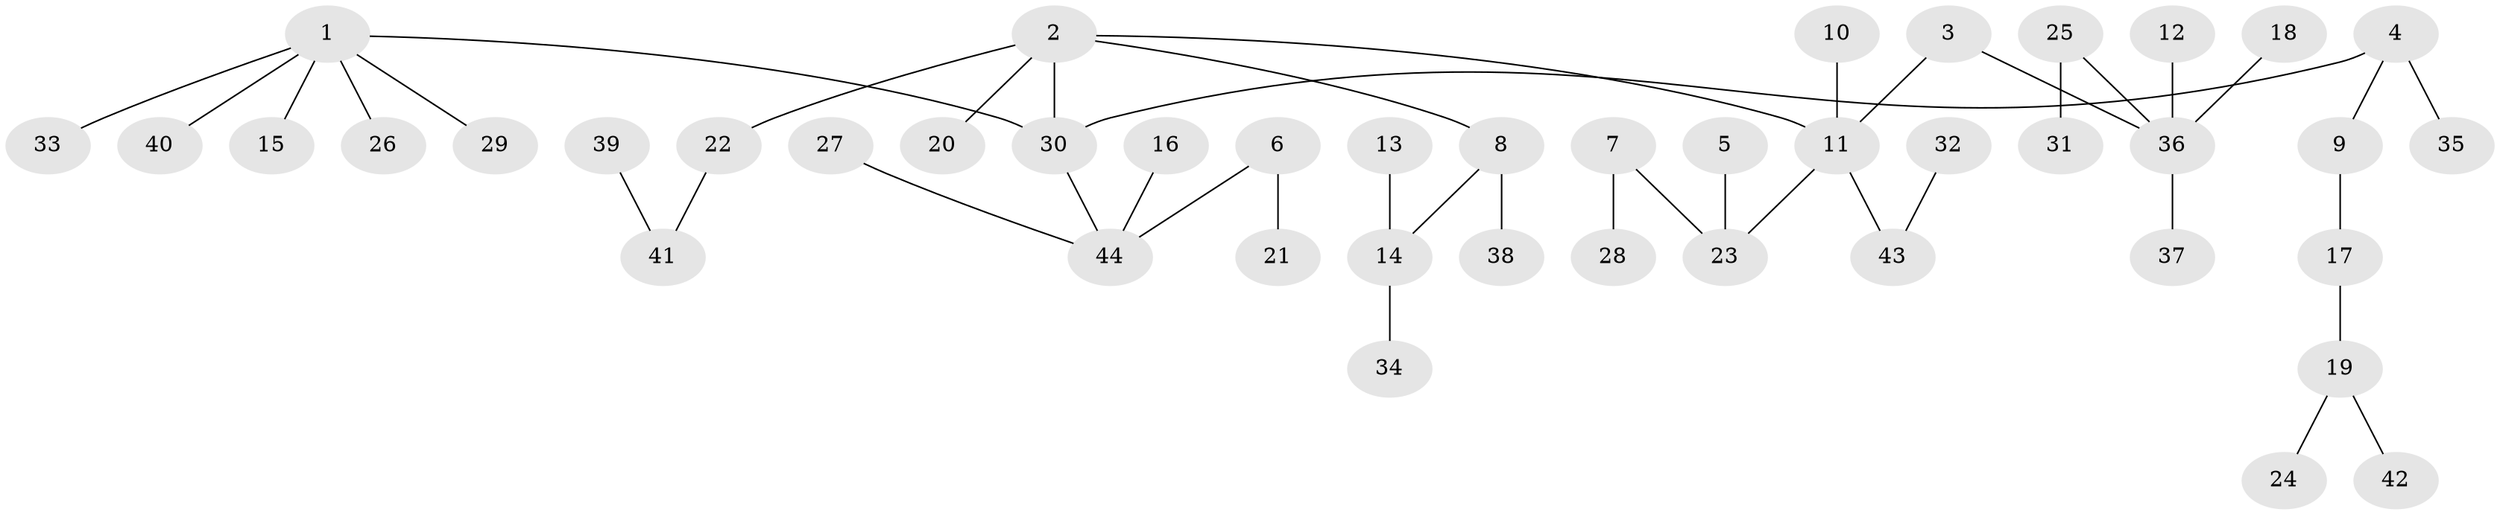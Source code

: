 // original degree distribution, {6: 0.045454545454545456, 5: 0.011363636363636364, 4: 0.056818181818181816, 2: 0.23863636363636365, 3: 0.14772727272727273, 1: 0.5}
// Generated by graph-tools (version 1.1) at 2025/37/03/04/25 23:37:19]
// undirected, 44 vertices, 43 edges
graph export_dot {
  node [color=gray90,style=filled];
  1;
  2;
  3;
  4;
  5;
  6;
  7;
  8;
  9;
  10;
  11;
  12;
  13;
  14;
  15;
  16;
  17;
  18;
  19;
  20;
  21;
  22;
  23;
  24;
  25;
  26;
  27;
  28;
  29;
  30;
  31;
  32;
  33;
  34;
  35;
  36;
  37;
  38;
  39;
  40;
  41;
  42;
  43;
  44;
  1 -- 15 [weight=1.0];
  1 -- 26 [weight=1.0];
  1 -- 29 [weight=1.0];
  1 -- 30 [weight=1.0];
  1 -- 33 [weight=1.0];
  1 -- 40 [weight=1.0];
  2 -- 8 [weight=1.0];
  2 -- 11 [weight=1.0];
  2 -- 20 [weight=1.0];
  2 -- 22 [weight=1.0];
  2 -- 30 [weight=1.0];
  3 -- 11 [weight=1.0];
  3 -- 36 [weight=1.0];
  4 -- 9 [weight=1.0];
  4 -- 30 [weight=1.0];
  4 -- 35 [weight=1.0];
  5 -- 23 [weight=1.0];
  6 -- 21 [weight=1.0];
  6 -- 44 [weight=1.0];
  7 -- 23 [weight=1.0];
  7 -- 28 [weight=1.0];
  8 -- 14 [weight=1.0];
  8 -- 38 [weight=1.0];
  9 -- 17 [weight=1.0];
  10 -- 11 [weight=1.0];
  11 -- 23 [weight=1.0];
  11 -- 43 [weight=1.0];
  12 -- 36 [weight=1.0];
  13 -- 14 [weight=1.0];
  14 -- 34 [weight=1.0];
  16 -- 44 [weight=1.0];
  17 -- 19 [weight=1.0];
  18 -- 36 [weight=1.0];
  19 -- 24 [weight=1.0];
  19 -- 42 [weight=1.0];
  22 -- 41 [weight=1.0];
  25 -- 31 [weight=1.0];
  25 -- 36 [weight=1.0];
  27 -- 44 [weight=1.0];
  30 -- 44 [weight=1.0];
  32 -- 43 [weight=1.0];
  36 -- 37 [weight=1.0];
  39 -- 41 [weight=1.0];
}
